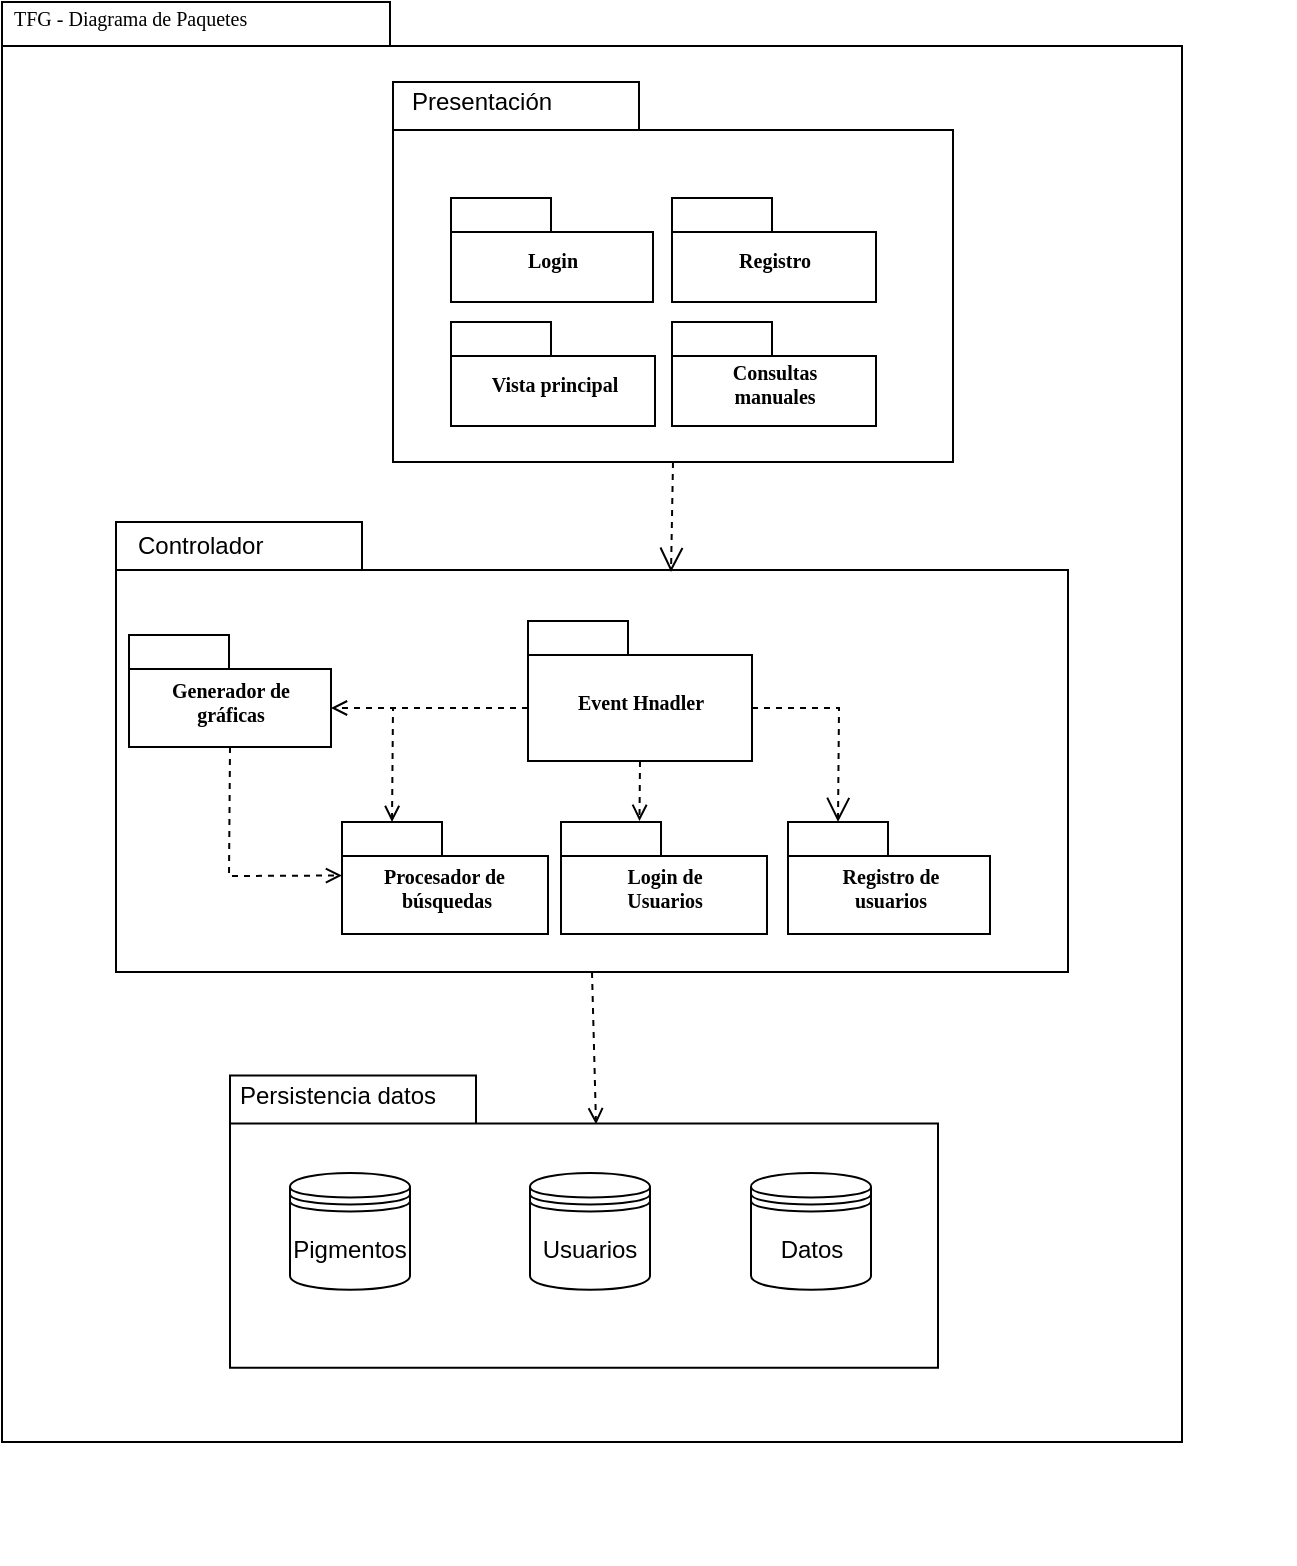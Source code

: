 <mxfile version="10.6.0" type="device"><diagram name="Page-1" id="b5b7bab2-c9e2-2cf4-8b2a-24fd1a2a6d21"><mxGraphModel dx="900" dy="410" grid="1" gridSize="10" guides="1" tooltips="1" connect="1" arrows="1" fold="1" page="1" pageScale="1" pageWidth="827" pageHeight="1169" background="#ffffff" math="0" shadow="0"><root><mxCell id="0"/><mxCell id="1" parent="0"/><mxCell id="6e0c8c40b5770093-18" value="" style="group" parent="1" vertex="1" connectable="0"><mxGeometry x="282.5" y="280" width="451" height="190" as="geometry"/></mxCell><mxCell id="6e0c8c40b5770093-11" value="" style="shape=folder;fontStyle=1;spacingTop=10;tabWidth=123;tabHeight=24;tabPosition=left;html=1;rounded=0;shadow=0;comic=0;labelBackgroundColor=none;strokeColor=#000000;strokeWidth=1;fillColor=#ffffff;fontFamily=Verdana;fontSize=10;fontColor=#000000;align=center;" parent="6e0c8c40b5770093-18" vertex="1"><mxGeometry width="280" height="190" as="geometry"/></mxCell><mxCell id="6e0c8c40b5770093-15" value="Login" style="shape=folder;fontStyle=1;spacingTop=10;tabWidth=50;tabHeight=17;tabPosition=left;html=1;rounded=0;shadow=0;comic=0;labelBackgroundColor=none;strokeColor=#000000;strokeWidth=1;fillColor=#ffffff;fontFamily=Verdana;fontSize=10;fontColor=#000000;align=center;" parent="6e0c8c40b5770093-18" vertex="1"><mxGeometry x="29" y="58" width="101" height="52" as="geometry"/></mxCell><mxCell id="6e0c8c40b5770093-17" value="Registro" style="shape=folder;fontStyle=1;spacingTop=10;tabWidth=50;tabHeight=17;tabPosition=left;html=1;rounded=0;shadow=0;comic=0;labelBackgroundColor=none;strokeColor=#000000;strokeWidth=1;fillColor=#ffffff;fontFamily=Verdana;fontSize=10;fontColor=#000000;align=center;" parent="6e0c8c40b5770093-18" vertex="1"><mxGeometry x="139.5" y="58" width="102" height="52" as="geometry"/></mxCell><mxCell id="zCd-PFkqmQioJttyfrsM-7" value="Vista principal" style="shape=folder;fontStyle=1;spacingTop=10;tabWidth=50;tabHeight=17;tabPosition=left;html=1;rounded=0;shadow=0;comic=0;labelBackgroundColor=none;strokeColor=#000000;strokeWidth=1;fillColor=#ffffff;fontFamily=Verdana;fontSize=10;fontColor=#000000;align=center;" vertex="1" parent="6e0c8c40b5770093-18"><mxGeometry x="29" y="120" width="102" height="52" as="geometry"/></mxCell><mxCell id="zCd-PFkqmQioJttyfrsM-6" value="Consultas &lt;br&gt;manuales" style="shape=folder;fontStyle=1;spacingTop=10;tabWidth=50;tabHeight=17;tabPosition=left;html=1;rounded=0;shadow=0;comic=0;labelBackgroundColor=none;strokeColor=#000000;strokeWidth=1;fillColor=#ffffff;fontFamily=Verdana;fontSize=10;fontColor=#000000;align=center;" vertex="1" parent="6e0c8c40b5770093-18"><mxGeometry x="139.5" y="120" width="102" height="52" as="geometry"/></mxCell><mxCell id="zCd-PFkqmQioJttyfrsM-8" value="Presentación&lt;br&gt;" style="text;html=1;resizable=0;points=[];autosize=1;align=left;verticalAlign=top;spacingTop=-4;" vertex="1" parent="6e0c8c40b5770093-18"><mxGeometry x="7.5" width="90" height="20" as="geometry"/></mxCell><mxCell id="zCd-PFkqmQioJttyfrsM-33" style="edgeStyle=none;rounded=0;orthogonalLoop=1;jettySize=auto;html=1;exitX=0.5;exitY=1;exitDx=0;exitDy=0;exitPerimeter=0;dashed=1;endArrow=open;endFill=0;entryX=0.517;entryY=0.167;entryDx=0;entryDy=0;entryPerimeter=0;" edge="1" parent="1" source="6e0c8c40b5770093-33" target="zCd-PFkqmQioJttyfrsM-21"><mxGeometry relative="1" as="geometry"><mxPoint x="383" y="840" as="targetPoint"/></mxGeometry></mxCell><mxCell id="6e0c8c40b5770093-33" value="" style="shape=folder;fontStyle=1;spacingTop=10;tabWidth=123;tabHeight=24;tabPosition=left;html=1;rounded=0;shadow=0;comic=0;labelBackgroundColor=none;strokeColor=#000000;strokeWidth=1;fillColor=#ffffff;fontFamily=Verdana;fontSize=10;fontColor=#000000;align=center;" parent="1" vertex="1"><mxGeometry x="144" y="500" width="476" height="225" as="geometry"/></mxCell><mxCell id="6e0c8c40b5770093-65" style="edgeStyle=none;rounded=0;html=1;dashed=1;labelBackgroundColor=none;startFill=0;endArrow=open;endFill=0;endSize=10;fontFamily=Verdana;fontSize=10;entryX=0;entryY=0;entryPerimeter=0;exitX=0;exitY=0;exitDx=112.0;exitDy=43.5;exitPerimeter=0;entryDx=25;entryDy=0;" parent="1" source="6e0c8c40b5770093-42" target="6e0c8c40b5770093-45" edge="1"><mxGeometry relative="1" as="geometry"><Array as="points"><mxPoint x="505.5" y="593"/></Array></mxGeometry></mxCell><mxCell id="zCd-PFkqmQioJttyfrsM-12" style="rounded=0;orthogonalLoop=1;jettySize=auto;html=1;exitX=0;exitY=0;exitDx=0;exitDy=43.5;exitPerimeter=0;entryX=0;entryY=0;entryDx=25;entryDy=0;entryPerimeter=0;dashed=1;endArrow=open;endFill=0;" edge="1" parent="1" source="6e0c8c40b5770093-42" target="6e0c8c40b5770093-44"><mxGeometry relative="1" as="geometry"><Array as="points"><mxPoint x="282.5" y="593"/></Array></mxGeometry></mxCell><mxCell id="zCd-PFkqmQioJttyfrsM-17" style="edgeStyle=none;rounded=0;orthogonalLoop=1;jettySize=auto;html=1;exitX=0.5;exitY=1;exitDx=0;exitDy=0;exitPerimeter=0;entryX=0.381;entryY=-0.01;entryDx=0;entryDy=0;entryPerimeter=0;dashed=1;endArrow=open;endFill=0;" edge="1" parent="1" source="6e0c8c40b5770093-42" target="zCd-PFkqmQioJttyfrsM-16"><mxGeometry relative="1" as="geometry"/></mxCell><mxCell id="zCd-PFkqmQioJttyfrsM-19" style="edgeStyle=none;rounded=0;orthogonalLoop=1;jettySize=auto;html=1;exitX=0;exitY=0;exitDx=0;exitDy=43.5;exitPerimeter=0;entryX=0;entryY=0;entryDx=101;entryDy=36.5;entryPerimeter=0;dashed=1;endArrow=open;endFill=0;" edge="1" parent="1" source="6e0c8c40b5770093-42" target="zCd-PFkqmQioJttyfrsM-18"><mxGeometry relative="1" as="geometry"/></mxCell><mxCell id="6e0c8c40b5770093-42" value="Event Hnadler&lt;br&gt;" style="shape=folder;fontStyle=1;spacingTop=10;tabWidth=50;tabHeight=17;tabPosition=left;html=1;rounded=0;shadow=0;comic=0;labelBackgroundColor=none;strokeColor=#000000;strokeWidth=1;fillColor=#ffffff;fontFamily=Verdana;fontSize=10;fontColor=#000000;align=center;" parent="1" vertex="1"><mxGeometry x="350" y="549.5" width="112" height="70" as="geometry"/></mxCell><mxCell id="6e0c8c40b5770093-44" value="&lt;br&gt;Procesador de&amp;nbsp;&lt;br&gt;búsquedas&lt;br&gt;&lt;br&gt;" style="shape=folder;fontStyle=1;spacingTop=10;tabWidth=50;tabHeight=17;tabPosition=left;html=1;rounded=0;shadow=0;comic=0;labelBackgroundColor=none;strokeColor=#000000;strokeWidth=1;fillColor=#ffffff;fontFamily=Verdana;fontSize=10;fontColor=#000000;align=center;" parent="1" vertex="1"><mxGeometry x="257" y="650" width="103" height="56" as="geometry"/></mxCell><mxCell id="6e0c8c40b5770093-45" value="Registro de&lt;br&gt;usuarios&lt;br&gt;" style="shape=folder;fontStyle=1;spacingTop=10;tabWidth=50;tabHeight=17;tabPosition=left;html=1;rounded=0;shadow=0;comic=0;labelBackgroundColor=none;strokeColor=#000000;strokeWidth=1;fillColor=#ffffff;fontFamily=Verdana;fontSize=10;fontColor=#000000;align=center;" parent="1" vertex="1"><mxGeometry x="480" y="650" width="101" height="56" as="geometry"/></mxCell><mxCell id="zCd-PFkqmQioJttyfrsM-5" style="rounded=0;html=1;entryX=0.583;entryY=0.111;entryPerimeter=0;dashed=1;labelBackgroundColor=none;startFill=0;endArrow=open;endFill=0;endSize=10;fontFamily=Verdana;fontSize=10;entryDx=0;entryDy=0;exitX=0.5;exitY=1;exitDx=0;exitDy=0;exitPerimeter=0;" edge="1" parent="1" source="6e0c8c40b5770093-11" target="6e0c8c40b5770093-33"><mxGeometry relative="1" as="geometry"><mxPoint x="360.5" y="412" as="sourcePoint"/><mxPoint x="345.529" y="487.676" as="targetPoint"/></mxGeometry></mxCell><mxCell id="zCd-PFkqmQioJttyfrsM-9" value="Controlador&lt;br&gt;&lt;br&gt;" style="text;html=1;resizable=0;points=[];autosize=1;align=left;verticalAlign=top;spacingTop=-4;" vertex="1" parent="1"><mxGeometry x="152.5" y="501.5" width="80" height="30" as="geometry"/></mxCell><mxCell id="zCd-PFkqmQioJttyfrsM-16" value="Login de &lt;br&gt;Usuarios" style="shape=folder;fontStyle=1;spacingTop=10;tabWidth=50;tabHeight=17;tabPosition=left;html=1;rounded=0;shadow=0;comic=0;labelBackgroundColor=none;strokeColor=#000000;strokeWidth=1;fillColor=#ffffff;fontFamily=Verdana;fontSize=10;fontColor=#000000;align=center;" vertex="1" parent="1"><mxGeometry x="366.5" y="650" width="103" height="56" as="geometry"/></mxCell><mxCell id="zCd-PFkqmQioJttyfrsM-20" style="edgeStyle=none;rounded=0;orthogonalLoop=1;jettySize=auto;html=1;exitX=0.5;exitY=1;exitDx=0;exitDy=0;exitPerimeter=0;entryX=0;entryY=0;entryDx=0;entryDy=26.75;entryPerimeter=0;dashed=1;endArrow=open;endFill=0;" edge="1" parent="1" source="zCd-PFkqmQioJttyfrsM-18" target="6e0c8c40b5770093-44"><mxGeometry relative="1" as="geometry"><Array as="points"><mxPoint x="200.5" y="677"/></Array></mxGeometry></mxCell><mxCell id="zCd-PFkqmQioJttyfrsM-18" value="Generador de&lt;br&gt;gráficas&lt;br&gt;" style="shape=folder;fontStyle=1;spacingTop=10;tabWidth=50;tabHeight=17;tabPosition=left;html=1;rounded=0;shadow=0;comic=0;labelBackgroundColor=none;strokeColor=#000000;strokeWidth=1;fillColor=#ffffff;fontFamily=Verdana;fontSize=10;fontColor=#000000;align=center;" vertex="1" parent="1"><mxGeometry x="150.5" y="556.5" width="101" height="56" as="geometry"/></mxCell><mxCell id="zCd-PFkqmQioJttyfrsM-24" value="" style="group" vertex="1" connectable="0" parent="1"><mxGeometry x="87" y="240" width="590" height="781" as="geometry"/></mxCell><mxCell id="6e0c8c40b5770093-73" value="TFG - Diagrama de Paquetes" style="text;html=1;align=left;verticalAlign=top;spacingTop=-4;fontSize=10;fontFamily=Verdana;fontColor=#000000;" parent="zCd-PFkqmQioJttyfrsM-24" vertex="1"><mxGeometry x="3.5" width="130" height="20.822" as="geometry"/></mxCell><mxCell id="zCd-PFkqmQioJttyfrsM-21" value="" style="shape=folder;fontStyle=1;spacingTop=10;tabWidth=123;tabHeight=24;tabPosition=left;html=1;rounded=0;shadow=0;comic=0;labelBackgroundColor=none;strokeColor=#000000;strokeWidth=1;fillColor=#ffffff;fontFamily=Verdana;fontSize=10;fontColor=#000000;align=center;" vertex="1" parent="zCd-PFkqmQioJttyfrsM-24"><mxGeometry x="114" y="536.744" width="354" height="146.154" as="geometry"/></mxCell><mxCell id="zCd-PFkqmQioJttyfrsM-15" value="Datos" style="shape=datastore;whiteSpace=wrap;html=1;" vertex="1" parent="zCd-PFkqmQioJttyfrsM-24"><mxGeometry x="374.5" y="585.462" width="60" height="58.462" as="geometry"/></mxCell><mxCell id="zCd-PFkqmQioJttyfrsM-13" value="Usuarios" style="shape=datastore;whiteSpace=wrap;html=1;" vertex="1" parent="zCd-PFkqmQioJttyfrsM-24"><mxGeometry x="264" y="585.462" width="60" height="58.462" as="geometry"/></mxCell><mxCell id="zCd-PFkqmQioJttyfrsM-14" value="Pigmentos" style="shape=datastore;whiteSpace=wrap;html=1;" vertex="1" parent="zCd-PFkqmQioJttyfrsM-24"><mxGeometry x="144" y="585.462" width="60" height="58.462" as="geometry"/></mxCell><mxCell id="zCd-PFkqmQioJttyfrsM-22" value="Persistencia datos&lt;br&gt;&lt;br&gt;" style="text;html=1;resizable=0;points=[];autosize=1;align=left;verticalAlign=top;spacingTop=-4;" vertex="1" parent="zCd-PFkqmQioJttyfrsM-24"><mxGeometry x="117" y="536.744" width="110" height="30" as="geometry"/></mxCell><mxCell id="6e0c8c40b5770093-72" value="" style="shape=folder;fontStyle=1;spacingTop=10;tabWidth=194;tabHeight=22;tabPosition=left;html=1;rounded=0;shadow=0;comic=0;labelBackgroundColor=none;strokeColor=#000000;strokeWidth=1;fillColor=none;fontFamily=Verdana;fontSize=10;fontColor=#000000;align=center;" parent="zCd-PFkqmQioJttyfrsM-24" vertex="1"><mxGeometry width="590" height="720" as="geometry"/></mxCell></root></mxGraphModel></diagram></mxfile>